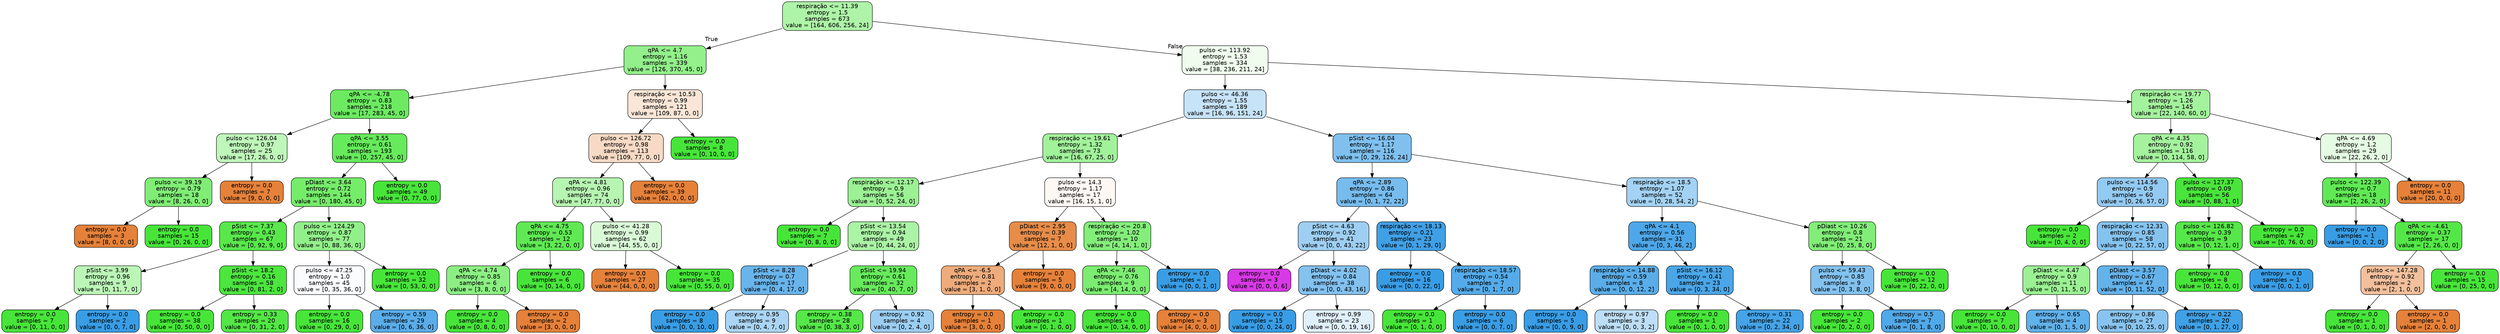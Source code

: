 digraph Tree {
node [shape=box, style="filled, rounded", color="black", fontname="helvetica"] ;
edge [fontname="helvetica"] ;
0 [label="respiração <= 11.39\nentropy = 1.5\nsamples = 673\nvalue = [164, 606, 256, 24]", fillcolor="#aef4a8"] ;
1 [label="qPA <= 4.7\nentropy = 1.16\nsamples = 339\nvalue = [126, 370, 45, 0]", fillcolor="#93f08b"] ;
0 -> 1 [labeldistance=2.5, labelangle=45, headlabel="True"] ;
2 [label="qPA <= -4.78\nentropy = 0.83\nsamples = 218\nvalue = [17, 283, 45, 0]", fillcolor="#6dea62"] ;
1 -> 2 ;
3 [label="pulso <= 126.04\nentropy = 0.97\nsamples = 25\nvalue = [17, 26, 0, 0]", fillcolor="#bff6ba"] ;
2 -> 3 ;
4 [label="pulso <= 39.19\nentropy = 0.79\nsamples = 18\nvalue = [8, 26, 0, 0]", fillcolor="#80ed76"] ;
3 -> 4 ;
5 [label="entropy = 0.0\nsamples = 3\nvalue = [8, 0, 0, 0]", fillcolor="#e58139"] ;
4 -> 5 ;
6 [label="entropy = 0.0\nsamples = 15\nvalue = [0, 26, 0, 0]", fillcolor="#47e539"] ;
4 -> 6 ;
7 [label="entropy = 0.0\nsamples = 7\nvalue = [9, 0, 0, 0]", fillcolor="#e58139"] ;
3 -> 7 ;
8 [label="qPA <= 3.55\nentropy = 0.61\nsamples = 193\nvalue = [0, 257, 45, 0]", fillcolor="#67ea5c"] ;
2 -> 8 ;
9 [label="pDiast <= 3.64\nentropy = 0.72\nsamples = 144\nvalue = [0, 180, 45, 0]", fillcolor="#75ec6a"] ;
8 -> 9 ;
10 [label="pSist <= 7.37\nentropy = 0.43\nsamples = 67\nvalue = [0, 92, 9, 0]", fillcolor="#59e84c"] ;
9 -> 10 ;
11 [label="pSist <= 3.99\nentropy = 0.96\nsamples = 9\nvalue = [0, 11, 7, 0]", fillcolor="#bcf6b7"] ;
10 -> 11 ;
12 [label="entropy = 0.0\nsamples = 7\nvalue = [0, 11, 0, 0]", fillcolor="#47e539"] ;
11 -> 12 ;
13 [label="entropy = 0.0\nsamples = 2\nvalue = [0, 0, 7, 0]", fillcolor="#399de5"] ;
11 -> 13 ;
14 [label="pSist <= 18.2\nentropy = 0.16\nsamples = 58\nvalue = [0, 81, 2, 0]", fillcolor="#4ce63e"] ;
10 -> 14 ;
15 [label="entropy = 0.0\nsamples = 38\nvalue = [0, 50, 0, 0]", fillcolor="#47e539"] ;
14 -> 15 ;
16 [label="entropy = 0.33\nsamples = 20\nvalue = [0, 31, 2, 0]", fillcolor="#53e746"] ;
14 -> 16 ;
17 [label="pulso <= 124.29\nentropy = 0.87\nsamples = 77\nvalue = [0, 88, 36, 0]", fillcolor="#92f08a"] ;
9 -> 17 ;
18 [label="pulso <= 47.25\nentropy = 1.0\nsamples = 45\nvalue = [0, 35, 36, 0]", fillcolor="#fafcfe"] ;
17 -> 18 ;
19 [label="entropy = 0.0\nsamples = 16\nvalue = [0, 29, 0, 0]", fillcolor="#47e539"] ;
18 -> 19 ;
20 [label="entropy = 0.59\nsamples = 29\nvalue = [0, 6, 36, 0]", fillcolor="#5aade9"] ;
18 -> 20 ;
21 [label="entropy = 0.0\nsamples = 32\nvalue = [0, 53, 0, 0]", fillcolor="#47e539"] ;
17 -> 21 ;
22 [label="entropy = 0.0\nsamples = 49\nvalue = [0, 77, 0, 0]", fillcolor="#47e539"] ;
8 -> 22 ;
23 [label="respiração <= 10.53\nentropy = 0.99\nsamples = 121\nvalue = [109, 87, 0, 0]", fillcolor="#fae6d7"] ;
1 -> 23 ;
24 [label="pulso <= 126.72\nentropy = 0.98\nsamples = 113\nvalue = [109, 77, 0, 0]", fillcolor="#f7dac5"] ;
23 -> 24 ;
25 [label="qPA <= 4.81\nentropy = 0.96\nsamples = 74\nvalue = [47, 77, 0, 0]", fillcolor="#b7f5b2"] ;
24 -> 25 ;
26 [label="qPA <= 4.75\nentropy = 0.53\nsamples = 12\nvalue = [3, 22, 0, 0]", fillcolor="#60e954"] ;
25 -> 26 ;
27 [label="qPA <= 4.74\nentropy = 0.85\nsamples = 6\nvalue = [3, 8, 0, 0]", fillcolor="#8cef83"] ;
26 -> 27 ;
28 [label="entropy = 0.0\nsamples = 4\nvalue = [0, 8, 0, 0]", fillcolor="#47e539"] ;
27 -> 28 ;
29 [label="entropy = 0.0\nsamples = 2\nvalue = [3, 0, 0, 0]", fillcolor="#e58139"] ;
27 -> 29 ;
30 [label="entropy = 0.0\nsamples = 6\nvalue = [0, 14, 0, 0]", fillcolor="#47e539"] ;
26 -> 30 ;
31 [label="pulso <= 41.28\nentropy = 0.99\nsamples = 62\nvalue = [44, 55, 0, 0]", fillcolor="#dafad7"] ;
25 -> 31 ;
32 [label="entropy = 0.0\nsamples = 27\nvalue = [44, 0, 0, 0]", fillcolor="#e58139"] ;
31 -> 32 ;
33 [label="entropy = 0.0\nsamples = 35\nvalue = [0, 55, 0, 0]", fillcolor="#47e539"] ;
31 -> 33 ;
34 [label="entropy = 0.0\nsamples = 39\nvalue = [62, 0, 0, 0]", fillcolor="#e58139"] ;
24 -> 34 ;
35 [label="entropy = 0.0\nsamples = 8\nvalue = [0, 10, 0, 0]", fillcolor="#47e539"] ;
23 -> 35 ;
36 [label="pulso <= 113.92\nentropy = 1.53\nsamples = 334\nvalue = [38, 236, 211, 24]", fillcolor="#f0fdee"] ;
0 -> 36 [labeldistance=2.5, labelangle=-45, headlabel="False"] ;
37 [label="pulso <= 46.36\nentropy = 1.55\nsamples = 189\nvalue = [16, 96, 151, 24]", fillcolor="#c6e3f8"] ;
36 -> 37 ;
38 [label="respiração <= 19.61\nentropy = 1.32\nsamples = 73\nvalue = [16, 67, 25, 0]", fillcolor="#a2f29b"] ;
37 -> 38 ;
39 [label="respiração <= 12.17\nentropy = 0.9\nsamples = 56\nvalue = [0, 52, 24, 0]", fillcolor="#9cf194"] ;
38 -> 39 ;
40 [label="entropy = 0.0\nsamples = 7\nvalue = [0, 8, 0, 0]", fillcolor="#47e539"] ;
39 -> 40 ;
41 [label="pSist <= 13.54\nentropy = 0.94\nsamples = 49\nvalue = [0, 44, 24, 0]", fillcolor="#abf3a5"] ;
39 -> 41 ;
42 [label="pSist <= 8.28\nentropy = 0.7\nsamples = 17\nvalue = [0, 4, 17, 0]", fillcolor="#68b4eb"] ;
41 -> 42 ;
43 [label="entropy = 0.0\nsamples = 8\nvalue = [0, 0, 10, 0]", fillcolor="#399de5"] ;
42 -> 43 ;
44 [label="entropy = 0.95\nsamples = 9\nvalue = [0, 4, 7, 0]", fillcolor="#aad5f4"] ;
42 -> 44 ;
45 [label="pSist <= 19.94\nentropy = 0.61\nsamples = 32\nvalue = [0, 40, 7, 0]", fillcolor="#67ea5c"] ;
41 -> 45 ;
46 [label="entropy = 0.38\nsamples = 28\nvalue = [0, 38, 3, 0]", fillcolor="#56e749"] ;
45 -> 46 ;
47 [label="entropy = 0.92\nsamples = 4\nvalue = [0, 2, 4, 0]", fillcolor="#9ccef2"] ;
45 -> 47 ;
48 [label="pulso <= 14.3\nentropy = 1.17\nsamples = 17\nvalue = [16, 15, 1, 0]", fillcolor="#fdf8f3"] ;
38 -> 48 ;
49 [label="pDiast <= 2.95\nentropy = 0.39\nsamples = 7\nvalue = [12, 1, 0, 0]", fillcolor="#e78c49"] ;
48 -> 49 ;
50 [label="qPA <= -6.5\nentropy = 0.81\nsamples = 2\nvalue = [3, 1, 0, 0]", fillcolor="#eeab7b"] ;
49 -> 50 ;
51 [label="entropy = 0.0\nsamples = 1\nvalue = [3, 0, 0, 0]", fillcolor="#e58139"] ;
50 -> 51 ;
52 [label="entropy = 0.0\nsamples = 1\nvalue = [0, 1, 0, 0]", fillcolor="#47e539"] ;
50 -> 52 ;
53 [label="entropy = 0.0\nsamples = 5\nvalue = [9, 0, 0, 0]", fillcolor="#e58139"] ;
49 -> 53 ;
54 [label="respiração <= 20.8\nentropy = 1.02\nsamples = 10\nvalue = [4, 14, 1, 0]", fillcolor="#84ee7b"] ;
48 -> 54 ;
55 [label="qPA <= 7.46\nentropy = 0.76\nsamples = 9\nvalue = [4, 14, 0, 0]", fillcolor="#7cec72"] ;
54 -> 55 ;
56 [label="entropy = 0.0\nsamples = 6\nvalue = [0, 14, 0, 0]", fillcolor="#47e539"] ;
55 -> 56 ;
57 [label="entropy = 0.0\nsamples = 3\nvalue = [4, 0, 0, 0]", fillcolor="#e58139"] ;
55 -> 57 ;
58 [label="entropy = 0.0\nsamples = 1\nvalue = [0, 0, 1, 0]", fillcolor="#399de5"] ;
54 -> 58 ;
59 [label="pSist <= 16.04\nentropy = 1.17\nsamples = 116\nvalue = [0, 29, 126, 24]", fillcolor="#7fc0ee"] ;
37 -> 59 ;
60 [label="qPA <= 2.89\nentropy = 0.86\nsamples = 64\nvalue = [0, 1, 72, 22]", fillcolor="#77bced"] ;
59 -> 60 ;
61 [label="pSist <= 4.63\nentropy = 0.92\nsamples = 41\nvalue = [0, 0, 43, 22]", fillcolor="#9ecff2"] ;
60 -> 61 ;
62 [label="entropy = 0.0\nsamples = 3\nvalue = [0, 0, 0, 6]", fillcolor="#d739e5"] ;
61 -> 62 ;
63 [label="pDiast <= 4.02\nentropy = 0.84\nsamples = 38\nvalue = [0, 0, 43, 16]", fillcolor="#83c1ef"] ;
61 -> 63 ;
64 [label="entropy = 0.0\nsamples = 15\nvalue = [0, 0, 24, 0]", fillcolor="#399de5"] ;
63 -> 64 ;
65 [label="entropy = 0.99\nsamples = 23\nvalue = [0, 0, 19, 16]", fillcolor="#e0f0fb"] ;
63 -> 65 ;
66 [label="respiração <= 18.13\nentropy = 0.21\nsamples = 23\nvalue = [0, 1, 29, 0]", fillcolor="#40a0e6"] ;
60 -> 66 ;
67 [label="entropy = 0.0\nsamples = 16\nvalue = [0, 0, 22, 0]", fillcolor="#399de5"] ;
66 -> 67 ;
68 [label="respiração <= 18.57\nentropy = 0.54\nsamples = 7\nvalue = [0, 1, 7, 0]", fillcolor="#55abe9"] ;
66 -> 68 ;
69 [label="entropy = 0.0\nsamples = 1\nvalue = [0, 1, 0, 0]", fillcolor="#47e539"] ;
68 -> 69 ;
70 [label="entropy = 0.0\nsamples = 6\nvalue = [0, 0, 7, 0]", fillcolor="#399de5"] ;
68 -> 70 ;
71 [label="respiração <= 18.5\nentropy = 1.07\nsamples = 52\nvalue = [0, 28, 54, 2]", fillcolor="#a3d2f3"] ;
59 -> 71 ;
72 [label="qPA <= 4.1\nentropy = 0.56\nsamples = 31\nvalue = [0, 3, 46, 2]", fillcolor="#4ea7e8"] ;
71 -> 72 ;
73 [label="respiração <= 14.88\nentropy = 0.59\nsamples = 8\nvalue = [0, 0, 12, 2]", fillcolor="#5aade9"] ;
72 -> 73 ;
74 [label="entropy = 0.0\nsamples = 5\nvalue = [0, 0, 9, 0]", fillcolor="#399de5"] ;
73 -> 74 ;
75 [label="entropy = 0.97\nsamples = 3\nvalue = [0, 0, 3, 2]", fillcolor="#bddef6"] ;
73 -> 75 ;
76 [label="pSist <= 16.12\nentropy = 0.41\nsamples = 23\nvalue = [0, 3, 34, 0]", fillcolor="#4aa6e7"] ;
72 -> 76 ;
77 [label="entropy = 0.0\nsamples = 1\nvalue = [0, 1, 0, 0]", fillcolor="#47e539"] ;
76 -> 77 ;
78 [label="entropy = 0.31\nsamples = 22\nvalue = [0, 2, 34, 0]", fillcolor="#45a3e7"] ;
76 -> 78 ;
79 [label="pDiast <= 10.26\nentropy = 0.8\nsamples = 21\nvalue = [0, 25, 8, 0]", fillcolor="#82ed78"] ;
71 -> 79 ;
80 [label="pulso <= 59.43\nentropy = 0.85\nsamples = 9\nvalue = [0, 3, 8, 0]", fillcolor="#83c2ef"] ;
79 -> 80 ;
81 [label="entropy = 0.0\nsamples = 2\nvalue = [0, 2, 0, 0]", fillcolor="#47e539"] ;
80 -> 81 ;
82 [label="entropy = 0.5\nsamples = 7\nvalue = [0, 1, 8, 0]", fillcolor="#52a9e8"] ;
80 -> 82 ;
83 [label="entropy = 0.0\nsamples = 12\nvalue = [0, 22, 0, 0]", fillcolor="#47e539"] ;
79 -> 83 ;
84 [label="respiração <= 19.77\nentropy = 1.26\nsamples = 145\nvalue = [22, 140, 60, 0]", fillcolor="#a4f29d"] ;
36 -> 84 ;
85 [label="qPA <= 4.35\nentropy = 0.92\nsamples = 116\nvalue = [0, 114, 58, 0]", fillcolor="#a5f29e"] ;
84 -> 85 ;
86 [label="pulso <= 114.56\nentropy = 0.9\nsamples = 60\nvalue = [0, 26, 57, 0]", fillcolor="#93caf1"] ;
85 -> 86 ;
87 [label="entropy = 0.0\nsamples = 2\nvalue = [0, 4, 0, 0]", fillcolor="#47e539"] ;
86 -> 87 ;
88 [label="respiração <= 12.31\nentropy = 0.85\nsamples = 58\nvalue = [0, 22, 57, 0]", fillcolor="#85c3ef"] ;
86 -> 88 ;
89 [label="pDiast <= 4.47\nentropy = 0.9\nsamples = 11\nvalue = [0, 11, 5, 0]", fillcolor="#9bf193"] ;
88 -> 89 ;
90 [label="entropy = 0.0\nsamples = 7\nvalue = [0, 10, 0, 0]", fillcolor="#47e539"] ;
89 -> 90 ;
91 [label="entropy = 0.65\nsamples = 4\nvalue = [0, 1, 5, 0]", fillcolor="#61b1ea"] ;
89 -> 91 ;
92 [label="pDiast <= 3.57\nentropy = 0.67\nsamples = 47\nvalue = [0, 11, 52, 0]", fillcolor="#63b2ea"] ;
88 -> 92 ;
93 [label="entropy = 0.86\nsamples = 27\nvalue = [0, 10, 25, 0]", fillcolor="#88c4ef"] ;
92 -> 93 ;
94 [label="entropy = 0.22\nsamples = 20\nvalue = [0, 1, 27, 0]", fillcolor="#40a1e6"] ;
92 -> 94 ;
95 [label="pulso <= 127.37\nentropy = 0.09\nsamples = 56\nvalue = [0, 88, 1, 0]", fillcolor="#49e53b"] ;
85 -> 95 ;
96 [label="pulso <= 126.82\nentropy = 0.39\nsamples = 9\nvalue = [0, 12, 1, 0]", fillcolor="#56e749"] ;
95 -> 96 ;
97 [label="entropy = 0.0\nsamples = 8\nvalue = [0, 12, 0, 0]", fillcolor="#47e539"] ;
96 -> 97 ;
98 [label="entropy = 0.0\nsamples = 1\nvalue = [0, 0, 1, 0]", fillcolor="#399de5"] ;
96 -> 98 ;
99 [label="entropy = 0.0\nsamples = 47\nvalue = [0, 76, 0, 0]", fillcolor="#47e539"] ;
95 -> 99 ;
100 [label="qPA <= 4.69\nentropy = 1.2\nsamples = 29\nvalue = [22, 26, 2, 0]", fillcolor="#e5fbe3"] ;
84 -> 100 ;
101 [label="pulso <= 122.39\nentropy = 0.7\nsamples = 18\nvalue = [2, 26, 2, 0]", fillcolor="#61e955"] ;
100 -> 101 ;
102 [label="entropy = 0.0\nsamples = 1\nvalue = [0, 0, 2, 0]", fillcolor="#399de5"] ;
101 -> 102 ;
103 [label="qPA <= -4.61\nentropy = 0.37\nsamples = 17\nvalue = [2, 26, 0, 0]", fillcolor="#55e748"] ;
101 -> 103 ;
104 [label="pulso <= 147.28\nentropy = 0.92\nsamples = 2\nvalue = [2, 1, 0, 0]", fillcolor="#f2c09c"] ;
103 -> 104 ;
105 [label="entropy = 0.0\nsamples = 1\nvalue = [0, 1, 0, 0]", fillcolor="#47e539"] ;
104 -> 105 ;
106 [label="entropy = 0.0\nsamples = 1\nvalue = [2, 0, 0, 0]", fillcolor="#e58139"] ;
104 -> 106 ;
107 [label="entropy = 0.0\nsamples = 15\nvalue = [0, 25, 0, 0]", fillcolor="#47e539"] ;
103 -> 107 ;
108 [label="entropy = 0.0\nsamples = 11\nvalue = [20, 0, 0, 0]", fillcolor="#e58139"] ;
100 -> 108 ;
}